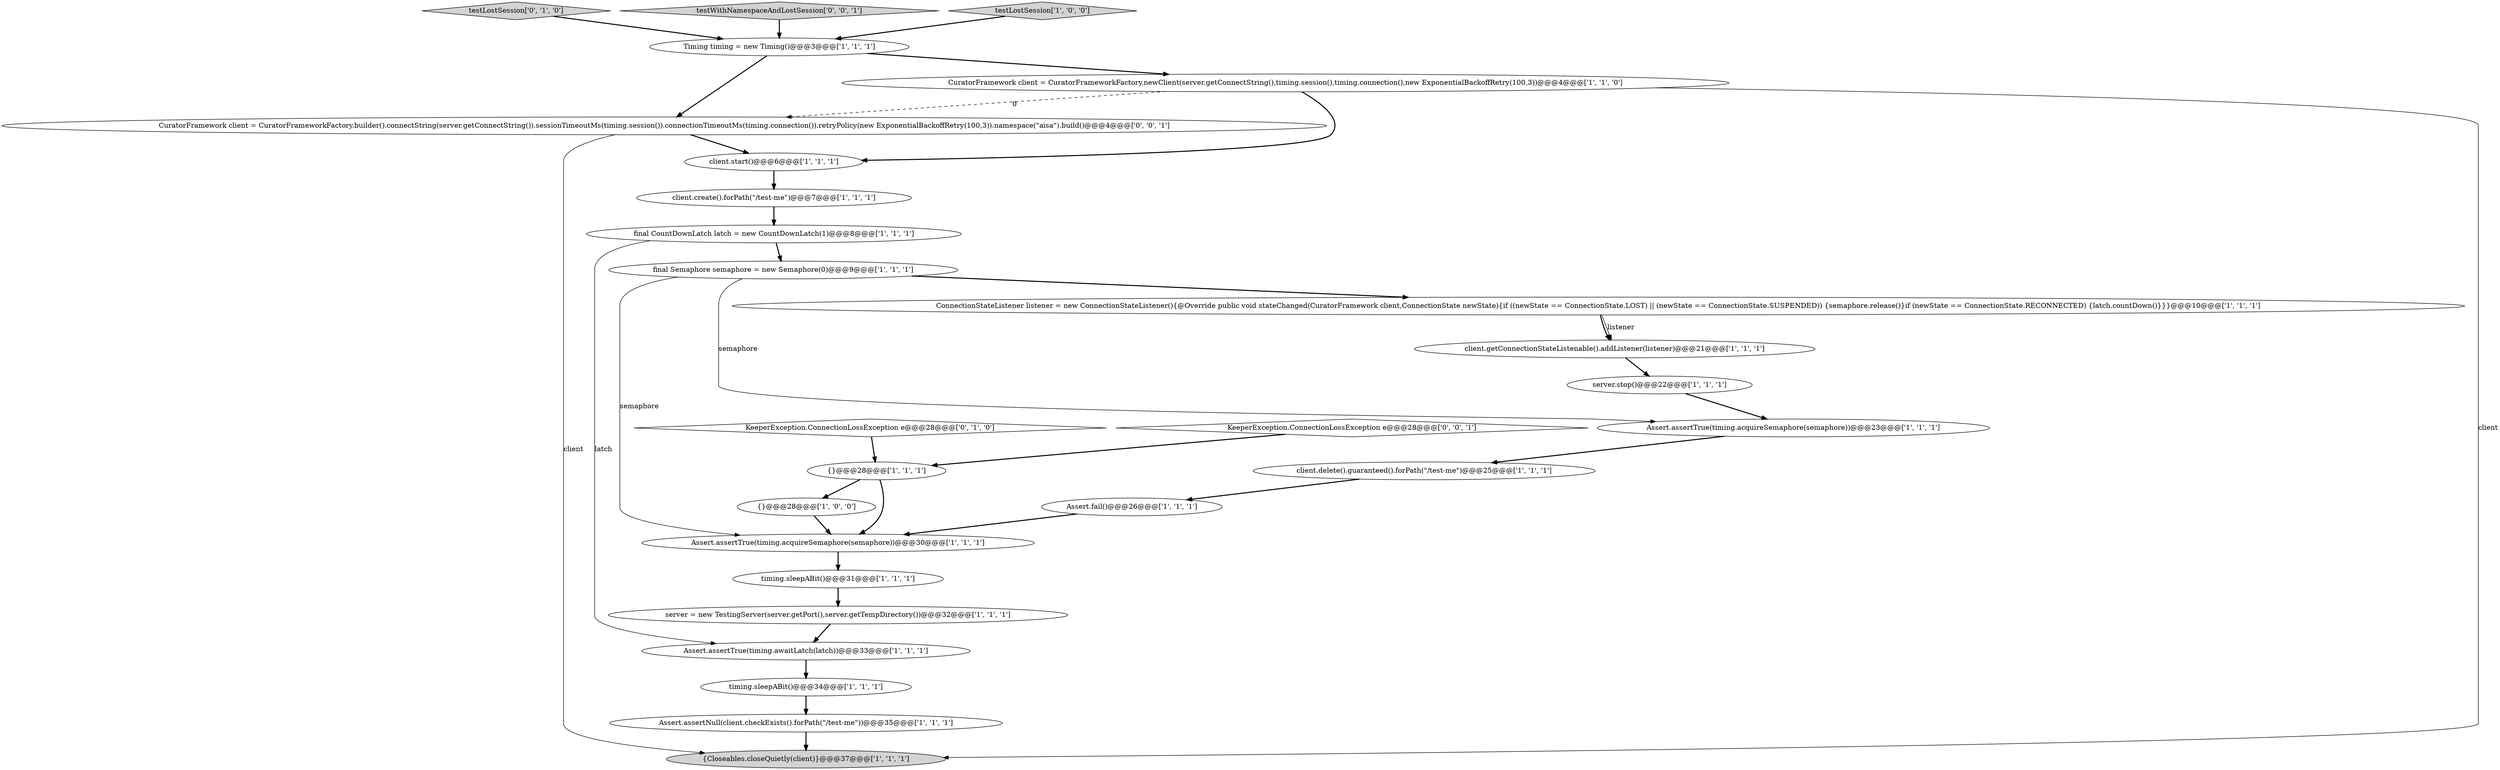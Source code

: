 digraph {
19 [style = filled, label = "timing.sleepABit()@@@34@@@['1', '1', '1']", fillcolor = white, shape = ellipse image = "AAA0AAABBB1BBB"];
18 [style = filled, label = "Assert.fail()@@@26@@@['1', '1', '1']", fillcolor = white, shape = ellipse image = "AAA0AAABBB1BBB"];
23 [style = filled, label = "testLostSession['0', '1', '0']", fillcolor = lightgray, shape = diamond image = "AAA0AAABBB2BBB"];
8 [style = filled, label = "ConnectionStateListener listener = new ConnectionStateListener(){@Override public void stateChanged(CuratorFramework client,ConnectionState newState){if ((newState == ConnectionState.LOST) || (newState == ConnectionState.SUSPENDED)) {semaphore.release()}if (newState == ConnectionState.RECONNECTED) {latch.countDown()}}}@@@10@@@['1', '1', '1']", fillcolor = white, shape = ellipse image = "AAA0AAABBB1BBB"];
13 [style = filled, label = "CuratorFramework client = CuratorFrameworkFactory.newClient(server.getConnectString(),timing.session(),timing.connection(),new ExponentialBackoffRetry(100,3))@@@4@@@['1', '1', '0']", fillcolor = white, shape = ellipse image = "AAA0AAABBB1BBB"];
21 [style = filled, label = "{}@@@28@@@['1', '1', '1']", fillcolor = white, shape = ellipse image = "AAA0AAABBB1BBB"];
20 [style = filled, label = "server.stop()@@@22@@@['1', '1', '1']", fillcolor = white, shape = ellipse image = "AAA0AAABBB1BBB"];
24 [style = filled, label = "testWithNamespaceAndLostSession['0', '0', '1']", fillcolor = lightgray, shape = diamond image = "AAA0AAABBB3BBB"];
5 [style = filled, label = "Assert.assertTrue(timing.acquireSemaphore(semaphore))@@@30@@@['1', '1', '1']", fillcolor = white, shape = ellipse image = "AAA0AAABBB1BBB"];
15 [style = filled, label = "Timing timing = new Timing()@@@3@@@['1', '1', '1']", fillcolor = white, shape = ellipse image = "AAA0AAABBB1BBB"];
1 [style = filled, label = "testLostSession['1', '0', '0']", fillcolor = lightgray, shape = diamond image = "AAA0AAABBB1BBB"];
9 [style = filled, label = "Assert.assertTrue(timing.acquireSemaphore(semaphore))@@@23@@@['1', '1', '1']", fillcolor = white, shape = ellipse image = "AAA0AAABBB1BBB"];
2 [style = filled, label = "client.delete().guaranteed().forPath(\"/test-me\")@@@25@@@['1', '1', '1']", fillcolor = white, shape = ellipse image = "AAA0AAABBB1BBB"];
25 [style = filled, label = "KeeperException.ConnectionLossException e@@@28@@@['0', '0', '1']", fillcolor = white, shape = diamond image = "AAA0AAABBB3BBB"];
6 [style = filled, label = "final Semaphore semaphore = new Semaphore(0)@@@9@@@['1', '1', '1']", fillcolor = white, shape = ellipse image = "AAA0AAABBB1BBB"];
4 [style = filled, label = "client.getConnectionStateListenable().addListener(listener)@@@21@@@['1', '1', '1']", fillcolor = white, shape = ellipse image = "AAA0AAABBB1BBB"];
3 [style = filled, label = "Assert.assertTrue(timing.awaitLatch(latch))@@@33@@@['1', '1', '1']", fillcolor = white, shape = ellipse image = "AAA0AAABBB1BBB"];
11 [style = filled, label = "server = new TestingServer(server.getPort(),server.getTempDirectory())@@@32@@@['1', '1', '1']", fillcolor = white, shape = ellipse image = "AAA0AAABBB1BBB"];
17 [style = filled, label = "{Closeables.closeQuietly(client)}@@@37@@@['1', '1', '1']", fillcolor = lightgray, shape = ellipse image = "AAA0AAABBB1BBB"];
12 [style = filled, label = "timing.sleepABit()@@@31@@@['1', '1', '1']", fillcolor = white, shape = ellipse image = "AAA0AAABBB1BBB"];
10 [style = filled, label = "{}@@@28@@@['1', '0', '0']", fillcolor = white, shape = ellipse image = "AAA0AAABBB1BBB"];
22 [style = filled, label = "KeeperException.ConnectionLossException e@@@28@@@['0', '1', '0']", fillcolor = white, shape = diamond image = "AAA0AAABBB2BBB"];
16 [style = filled, label = "final CountDownLatch latch = new CountDownLatch(1)@@@8@@@['1', '1', '1']", fillcolor = white, shape = ellipse image = "AAA0AAABBB1BBB"];
0 [style = filled, label = "client.create().forPath(\"/test-me\")@@@7@@@['1', '1', '1']", fillcolor = white, shape = ellipse image = "AAA0AAABBB1BBB"];
14 [style = filled, label = "client.start()@@@6@@@['1', '1', '1']", fillcolor = white, shape = ellipse image = "AAA0AAABBB1BBB"];
26 [style = filled, label = "CuratorFramework client = CuratorFrameworkFactory.builder().connectString(server.getConnectString()).sessionTimeoutMs(timing.session()).connectionTimeoutMs(timing.connection()).retryPolicy(new ExponentialBackoffRetry(100,3)).namespace(\"aisa\").build()@@@4@@@['0', '0', '1']", fillcolor = white, shape = ellipse image = "AAA0AAABBB3BBB"];
7 [style = filled, label = "Assert.assertNull(client.checkExists().forPath(\"/test-me\"))@@@35@@@['1', '1', '1']", fillcolor = white, shape = ellipse image = "AAA0AAABBB1BBB"];
26->17 [style = solid, label="client"];
21->10 [style = bold, label=""];
0->16 [style = bold, label=""];
15->13 [style = bold, label=""];
7->17 [style = bold, label=""];
20->9 [style = bold, label=""];
9->2 [style = bold, label=""];
1->15 [style = bold, label=""];
16->6 [style = bold, label=""];
12->11 [style = bold, label=""];
23->15 [style = bold, label=""];
26->14 [style = bold, label=""];
22->21 [style = bold, label=""];
2->18 [style = bold, label=""];
8->4 [style = solid, label="listener"];
16->3 [style = solid, label="latch"];
13->26 [style = dashed, label="0"];
15->26 [style = bold, label=""];
21->5 [style = bold, label=""];
10->5 [style = bold, label=""];
14->0 [style = bold, label=""];
3->19 [style = bold, label=""];
5->12 [style = bold, label=""];
11->3 [style = bold, label=""];
18->5 [style = bold, label=""];
6->8 [style = bold, label=""];
4->20 [style = bold, label=""];
6->5 [style = solid, label="semaphore"];
6->9 [style = solid, label="semaphore"];
8->4 [style = bold, label=""];
13->14 [style = bold, label=""];
19->7 [style = bold, label=""];
25->21 [style = bold, label=""];
24->15 [style = bold, label=""];
13->17 [style = solid, label="client"];
}
